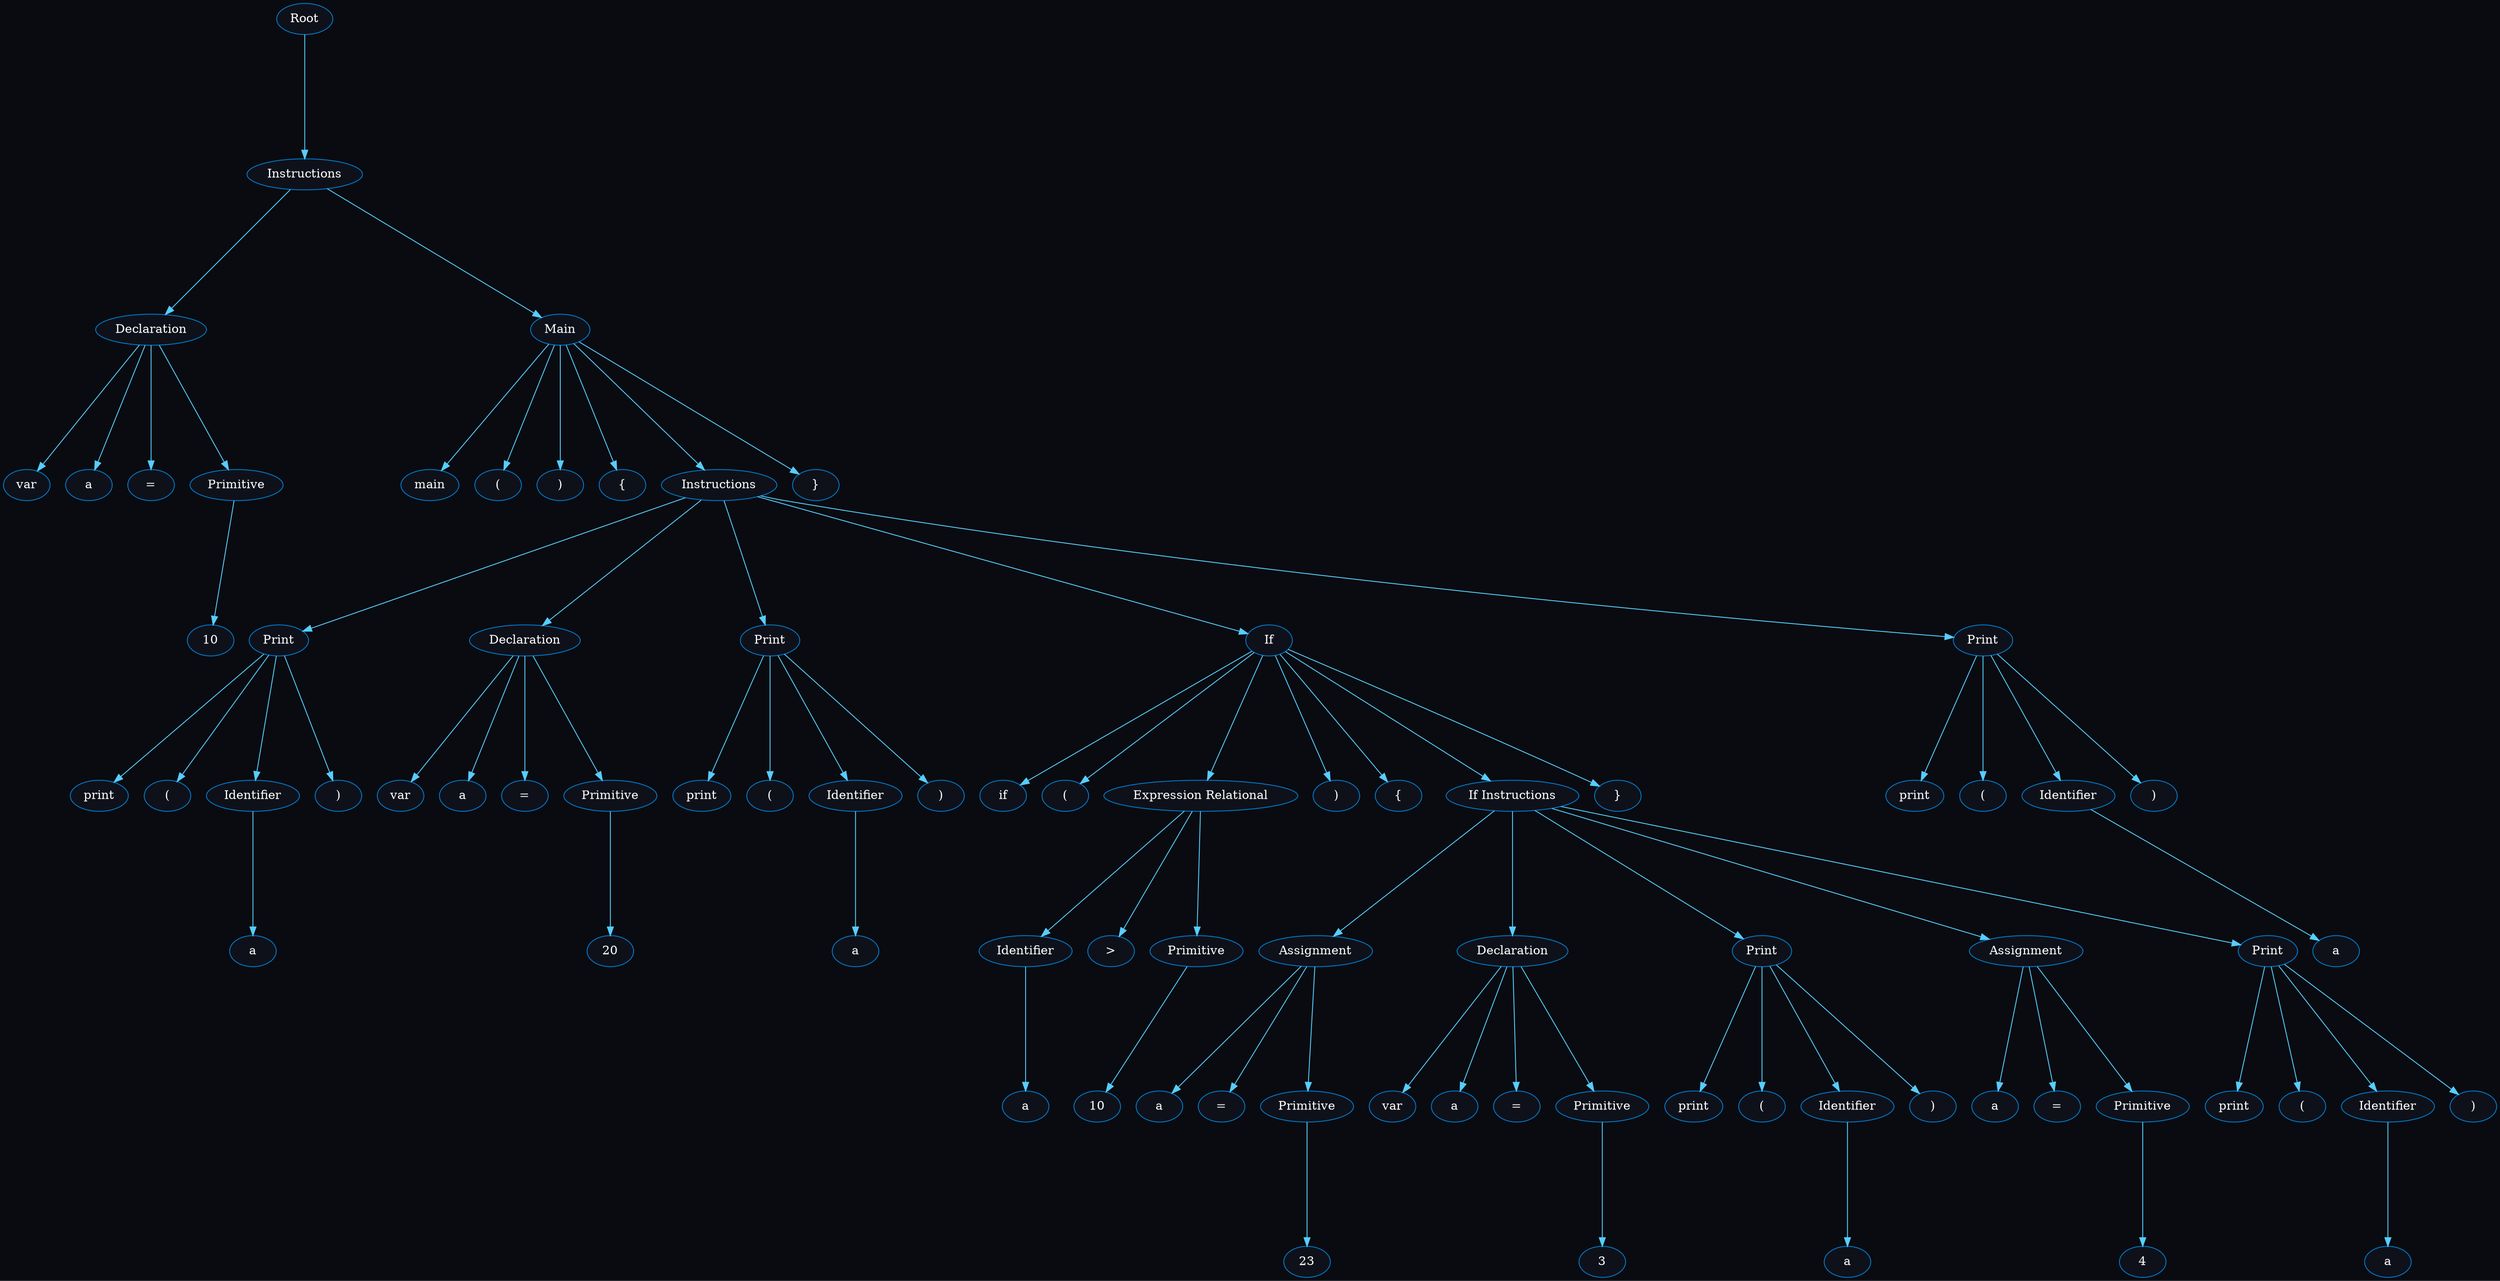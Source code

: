digraph {
ranksep="2";
bgcolor = "#090B10";
edge[color="#56cdff"];
node [style="filled" fillcolor = "#0F111A" fontcolor = "white" color = "#007acc"];n0[label="Root"];
n1 [label = "Instructions"];
n0 -> n1;
n2 [label = "Declaration"];
n1 -> n2;
n3 [label = "var"];
n2 -> n3;
n4 [label = "a"];
n2 -> n4;
n5 [label = "="];
n2 -> n5;
n6 [label = "Primitive"];
n2 -> n6;
n7 [label = "10"];
n6 -> n7;
n8 [label = "Main"];
n1 -> n8;
n9 [label = "main"];
n8 -> n9;
n10 [label = "("];
n8 -> n10;
n11 [label = ")"];
n8 -> n11;
n12 [label = "{"];
n8 -> n12;
n13 [label = "Instructions"];
n8 -> n13;
n14 [label = "Print"];
n13 -> n14;
n15 [label = "print"];
n14 -> n15;
n16 [label = "("];
n14 -> n16;
n17 [label = "Identifier"];
n14 -> n17;
n18 [label = "a"];
n17 -> n18;
n19 [label = ")"];
n14 -> n19;
n20 [label = "Declaration"];
n13 -> n20;
n21 [label = "var"];
n20 -> n21;
n22 [label = "a"];
n20 -> n22;
n23 [label = "="];
n20 -> n23;
n24 [label = "Primitive"];
n20 -> n24;
n25 [label = "20"];
n24 -> n25;
n26 [label = "Print"];
n13 -> n26;
n27 [label = "print"];
n26 -> n27;
n28 [label = "("];
n26 -> n28;
n29 [label = "Identifier"];
n26 -> n29;
n30 [label = "a"];
n29 -> n30;
n31 [label = ")"];
n26 -> n31;
n32 [label = "If"];
n13 -> n32;
n33 [label = "if"];
n32 -> n33;
n34 [label = "("];
n32 -> n34;
n35 [label = "Expression Relational"];
n32 -> n35;
n36 [label = "Identifier"];
n35 -> n36;
n37 [label = "a"];
n36 -> n37;
n38 [label = ">"];
n35 -> n38;
n39 [label = "Primitive"];
n35 -> n39;
n40 [label = "10"];
n39 -> n40;
n41 [label = ")"];
n32 -> n41;
n42 [label = "{"];
n32 -> n42;
n43 [label = "If Instructions"];
n32 -> n43;
n44 [label = "Assignment"];
n43 -> n44;
n45 [label = "a"];
n44 -> n45;
n46 [label = "="];
n44 -> n46;
n47 [label = "Primitive"];
n44 -> n47;
n48 [label = "23"];
n47 -> n48;
n49 [label = "Declaration"];
n43 -> n49;
n50 [label = "var"];
n49 -> n50;
n51 [label = "a"];
n49 -> n51;
n52 [label = "="];
n49 -> n52;
n53 [label = "Primitive"];
n49 -> n53;
n54 [label = "3"];
n53 -> n54;
n55 [label = "Print"];
n43 -> n55;
n56 [label = "print"];
n55 -> n56;
n57 [label = "("];
n55 -> n57;
n58 [label = "Identifier"];
n55 -> n58;
n59 [label = "a"];
n58 -> n59;
n60 [label = ")"];
n55 -> n60;
n61 [label = "Assignment"];
n43 -> n61;
n62 [label = "a"];
n61 -> n62;
n63 [label = "="];
n61 -> n63;
n64 [label = "Primitive"];
n61 -> n64;
n65 [label = "4"];
n64 -> n65;
n66 [label = "Print"];
n43 -> n66;
n67 [label = "print"];
n66 -> n67;
n68 [label = "("];
n66 -> n68;
n69 [label = "Identifier"];
n66 -> n69;
n70 [label = "a"];
n69 -> n70;
n71 [label = ")"];
n66 -> n71;
n72 [label = "}"];
n32 -> n72;
n73 [label = "Print"];
n13 -> n73;
n74 [label = "print"];
n73 -> n74;
n75 [label = "("];
n73 -> n75;
n76 [label = "Identifier"];
n73 -> n76;
n77 [label = "a"];
n76 -> n77;
n78 [label = ")"];
n73 -> n78;
n79 [label = "}"];
n8 -> n79;
}